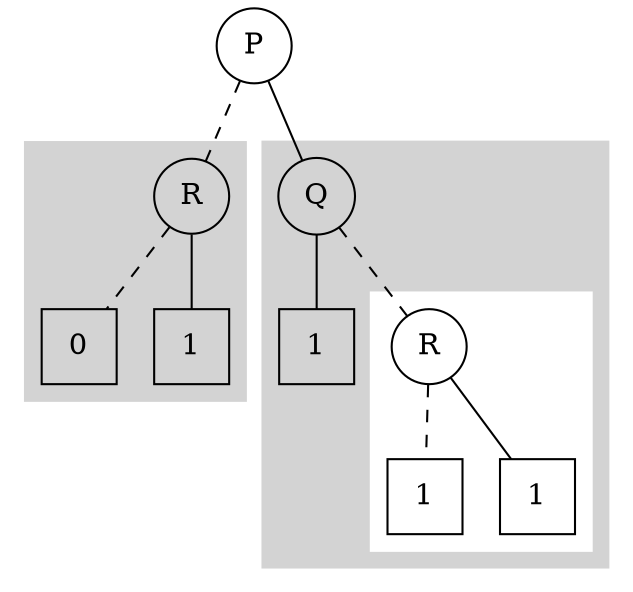 digraph G {
  p [label=P shape=circle]
	p -> r0 [arrowhead=none style=dashed]
	p -> q1 [arrowhead=none]
  subgraph cluster_0 {
		style=filled;
		color=lightgrey;
    r0 [label=R shape=circle]
    00 [label=0 shape=square]
    10 [label=1 shape=square]
    r0 -> 00 [arrowhead=none style=dashed]
    r0 -> 10 [arrowhead=none]
	}
  subgraph cluster_1 {
		style=filled;
		color=lightgrey;
    q1 [label=Q shape=circle]
    11 [label=1 shape=square]
    q1 -> r2 [arrowhead=none style=dashed]
    subgraph cluster_2 {
      style=filled;
      color=white;
      r2 [label=R shape=circle]
      02 [label=1 shape=square]
      12 [label=1 shape=square]
      r2 -> 02 [arrowhead=none style=dashed]
      r2 -> 12 [arrowhead=none]
    }
    q1 -> 11 [arrowhead=none]
	}
}
